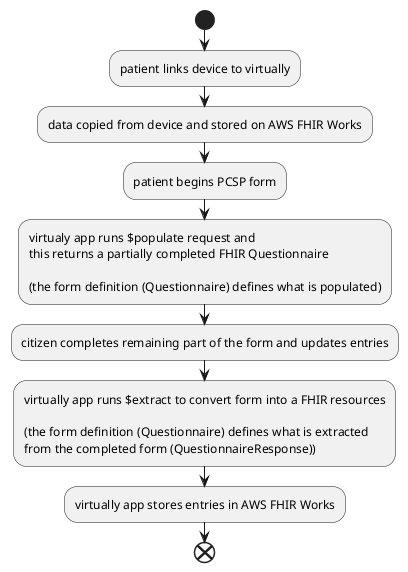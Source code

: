 @startuml

start
:patient links device to virtually;
:data copied from device and stored on AWS FHIR Works;
:patient begins PCSP form;
:virtualy app runs $populate request and
this returns a partially completed FHIR Questionnaire

(the form definition (Questionnaire) defines what is populated);
:citizen completes remaining part of the form and updates entries;
:virtually app runs $extract to convert form into a FHIR resources

(the form definition (Questionnaire) defines what is extracted
from the completed form (QuestionnaireResponse));
:virtually app stores entries in AWS FHIR Works;

end
@enduml
